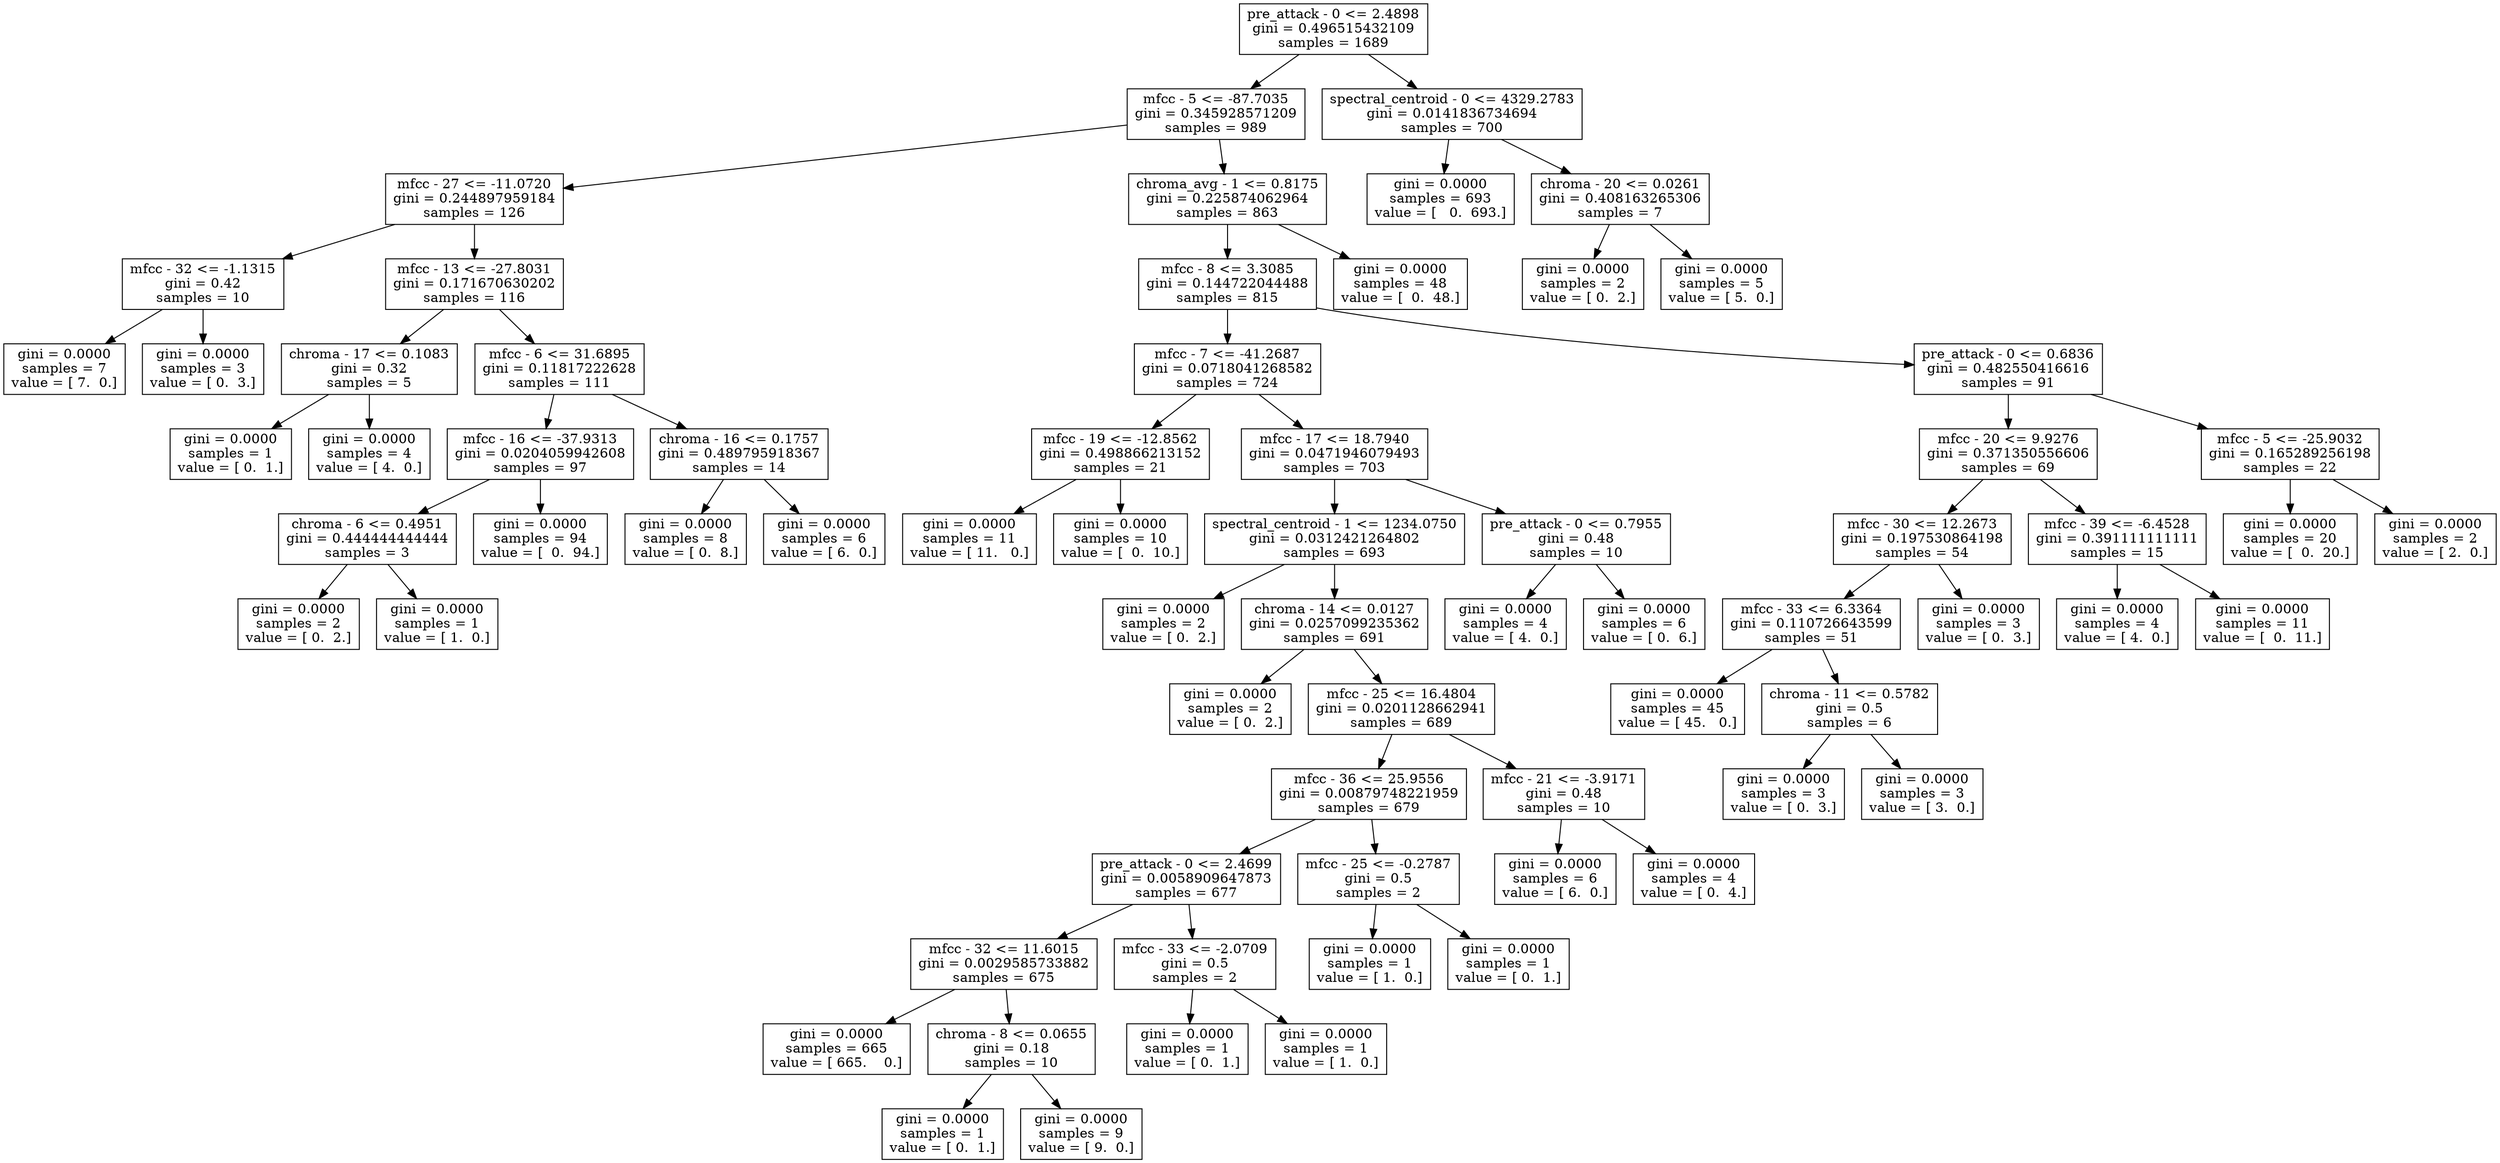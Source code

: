 digraph Tree {
0 [label="pre_attack - 0 <= 2.4898\ngini = 0.496515432109\nsamples = 1689", shape="box"] ;
1 [label="mfcc - 5 <= -87.7035\ngini = 0.345928571209\nsamples = 989", shape="box"] ;
0 -> 1 ;
2 [label="mfcc - 27 <= -11.0720\ngini = 0.244897959184\nsamples = 126", shape="box"] ;
1 -> 2 ;
3 [label="mfcc - 32 <= -1.1315\ngini = 0.42\nsamples = 10", shape="box"] ;
2 -> 3 ;
4 [label="gini = 0.0000\nsamples = 7\nvalue = [ 7.  0.]", shape="box"] ;
3 -> 4 ;
5 [label="gini = 0.0000\nsamples = 3\nvalue = [ 0.  3.]", shape="box"] ;
3 -> 5 ;
6 [label="mfcc - 13 <= -27.8031\ngini = 0.171670630202\nsamples = 116", shape="box"] ;
2 -> 6 ;
7 [label="chroma - 17 <= 0.1083\ngini = 0.32\nsamples = 5", shape="box"] ;
6 -> 7 ;
8 [label="gini = 0.0000\nsamples = 1\nvalue = [ 0.  1.]", shape="box"] ;
7 -> 8 ;
9 [label="gini = 0.0000\nsamples = 4\nvalue = [ 4.  0.]", shape="box"] ;
7 -> 9 ;
10 [label="mfcc - 6 <= 31.6895\ngini = 0.11817222628\nsamples = 111", shape="box"] ;
6 -> 10 ;
11 [label="mfcc - 16 <= -37.9313\ngini = 0.0204059942608\nsamples = 97", shape="box"] ;
10 -> 11 ;
12 [label="chroma - 6 <= 0.4951\ngini = 0.444444444444\nsamples = 3", shape="box"] ;
11 -> 12 ;
13 [label="gini = 0.0000\nsamples = 2\nvalue = [ 0.  2.]", shape="box"] ;
12 -> 13 ;
14 [label="gini = 0.0000\nsamples = 1\nvalue = [ 1.  0.]", shape="box"] ;
12 -> 14 ;
15 [label="gini = 0.0000\nsamples = 94\nvalue = [  0.  94.]", shape="box"] ;
11 -> 15 ;
16 [label="chroma - 16 <= 0.1757\ngini = 0.489795918367\nsamples = 14", shape="box"] ;
10 -> 16 ;
17 [label="gini = 0.0000\nsamples = 8\nvalue = [ 0.  8.]", shape="box"] ;
16 -> 17 ;
18 [label="gini = 0.0000\nsamples = 6\nvalue = [ 6.  0.]", shape="box"] ;
16 -> 18 ;
19 [label="chroma_avg - 1 <= 0.8175\ngini = 0.225874062964\nsamples = 863", shape="box"] ;
1 -> 19 ;
20 [label="mfcc - 8 <= 3.3085\ngini = 0.144722044488\nsamples = 815", shape="box"] ;
19 -> 20 ;
21 [label="mfcc - 7 <= -41.2687\ngini = 0.0718041268582\nsamples = 724", shape="box"] ;
20 -> 21 ;
22 [label="mfcc - 19 <= -12.8562\ngini = 0.498866213152\nsamples = 21", shape="box"] ;
21 -> 22 ;
23 [label="gini = 0.0000\nsamples = 11\nvalue = [ 11.   0.]", shape="box"] ;
22 -> 23 ;
24 [label="gini = 0.0000\nsamples = 10\nvalue = [  0.  10.]", shape="box"] ;
22 -> 24 ;
25 [label="mfcc - 17 <= 18.7940\ngini = 0.0471946079493\nsamples = 703", shape="box"] ;
21 -> 25 ;
26 [label="spectral_centroid - 1 <= 1234.0750\ngini = 0.0312421264802\nsamples = 693", shape="box"] ;
25 -> 26 ;
27 [label="gini = 0.0000\nsamples = 2\nvalue = [ 0.  2.]", shape="box"] ;
26 -> 27 ;
28 [label="chroma - 14 <= 0.0127\ngini = 0.0257099235362\nsamples = 691", shape="box"] ;
26 -> 28 ;
29 [label="gini = 0.0000\nsamples = 2\nvalue = [ 0.  2.]", shape="box"] ;
28 -> 29 ;
30 [label="mfcc - 25 <= 16.4804\ngini = 0.0201128662941\nsamples = 689", shape="box"] ;
28 -> 30 ;
31 [label="mfcc - 36 <= 25.9556\ngini = 0.00879748221959\nsamples = 679", shape="box"] ;
30 -> 31 ;
32 [label="pre_attack - 0 <= 2.4699\ngini = 0.0058909647873\nsamples = 677", shape="box"] ;
31 -> 32 ;
33 [label="mfcc - 32 <= 11.6015\ngini = 0.0029585733882\nsamples = 675", shape="box"] ;
32 -> 33 ;
34 [label="gini = 0.0000\nsamples = 665\nvalue = [ 665.    0.]", shape="box"] ;
33 -> 34 ;
35 [label="chroma - 8 <= 0.0655\ngini = 0.18\nsamples = 10", shape="box"] ;
33 -> 35 ;
36 [label="gini = 0.0000\nsamples = 1\nvalue = [ 0.  1.]", shape="box"] ;
35 -> 36 ;
37 [label="gini = 0.0000\nsamples = 9\nvalue = [ 9.  0.]", shape="box"] ;
35 -> 37 ;
38 [label="mfcc - 33 <= -2.0709\ngini = 0.5\nsamples = 2", shape="box"] ;
32 -> 38 ;
39 [label="gini = 0.0000\nsamples = 1\nvalue = [ 0.  1.]", shape="box"] ;
38 -> 39 ;
40 [label="gini = 0.0000\nsamples = 1\nvalue = [ 1.  0.]", shape="box"] ;
38 -> 40 ;
41 [label="mfcc - 25 <= -0.2787\ngini = 0.5\nsamples = 2", shape="box"] ;
31 -> 41 ;
42 [label="gini = 0.0000\nsamples = 1\nvalue = [ 1.  0.]", shape="box"] ;
41 -> 42 ;
43 [label="gini = 0.0000\nsamples = 1\nvalue = [ 0.  1.]", shape="box"] ;
41 -> 43 ;
44 [label="mfcc - 21 <= -3.9171\ngini = 0.48\nsamples = 10", shape="box"] ;
30 -> 44 ;
45 [label="gini = 0.0000\nsamples = 6\nvalue = [ 6.  0.]", shape="box"] ;
44 -> 45 ;
46 [label="gini = 0.0000\nsamples = 4\nvalue = [ 0.  4.]", shape="box"] ;
44 -> 46 ;
47 [label="pre_attack - 0 <= 0.7955\ngini = 0.48\nsamples = 10", shape="box"] ;
25 -> 47 ;
48 [label="gini = 0.0000\nsamples = 4\nvalue = [ 4.  0.]", shape="box"] ;
47 -> 48 ;
49 [label="gini = 0.0000\nsamples = 6\nvalue = [ 0.  6.]", shape="box"] ;
47 -> 49 ;
50 [label="pre_attack - 0 <= 0.6836\ngini = 0.482550416616\nsamples = 91", shape="box"] ;
20 -> 50 ;
51 [label="mfcc - 20 <= 9.9276\ngini = 0.371350556606\nsamples = 69", shape="box"] ;
50 -> 51 ;
52 [label="mfcc - 30 <= 12.2673\ngini = 0.197530864198\nsamples = 54", shape="box"] ;
51 -> 52 ;
53 [label="mfcc - 33 <= 6.3364\ngini = 0.110726643599\nsamples = 51", shape="box"] ;
52 -> 53 ;
54 [label="gini = 0.0000\nsamples = 45\nvalue = [ 45.   0.]", shape="box"] ;
53 -> 54 ;
55 [label="chroma - 11 <= 0.5782\ngini = 0.5\nsamples = 6", shape="box"] ;
53 -> 55 ;
56 [label="gini = 0.0000\nsamples = 3\nvalue = [ 0.  3.]", shape="box"] ;
55 -> 56 ;
57 [label="gini = 0.0000\nsamples = 3\nvalue = [ 3.  0.]", shape="box"] ;
55 -> 57 ;
58 [label="gini = 0.0000\nsamples = 3\nvalue = [ 0.  3.]", shape="box"] ;
52 -> 58 ;
59 [label="mfcc - 39 <= -6.4528\ngini = 0.391111111111\nsamples = 15", shape="box"] ;
51 -> 59 ;
60 [label="gini = 0.0000\nsamples = 4\nvalue = [ 4.  0.]", shape="box"] ;
59 -> 60 ;
61 [label="gini = 0.0000\nsamples = 11\nvalue = [  0.  11.]", shape="box"] ;
59 -> 61 ;
62 [label="mfcc - 5 <= -25.9032\ngini = 0.165289256198\nsamples = 22", shape="box"] ;
50 -> 62 ;
63 [label="gini = 0.0000\nsamples = 20\nvalue = [  0.  20.]", shape="box"] ;
62 -> 63 ;
64 [label="gini = 0.0000\nsamples = 2\nvalue = [ 2.  0.]", shape="box"] ;
62 -> 64 ;
65 [label="gini = 0.0000\nsamples = 48\nvalue = [  0.  48.]", shape="box"] ;
19 -> 65 ;
66 [label="spectral_centroid - 0 <= 4329.2783\ngini = 0.0141836734694\nsamples = 700", shape="box"] ;
0 -> 66 ;
67 [label="gini = 0.0000\nsamples = 693\nvalue = [   0.  693.]", shape="box"] ;
66 -> 67 ;
68 [label="chroma - 20 <= 0.0261\ngini = 0.408163265306\nsamples = 7", shape="box"] ;
66 -> 68 ;
69 [label="gini = 0.0000\nsamples = 2\nvalue = [ 0.  2.]", shape="box"] ;
68 -> 69 ;
70 [label="gini = 0.0000\nsamples = 5\nvalue = [ 5.  0.]", shape="box"] ;
68 -> 70 ;
}